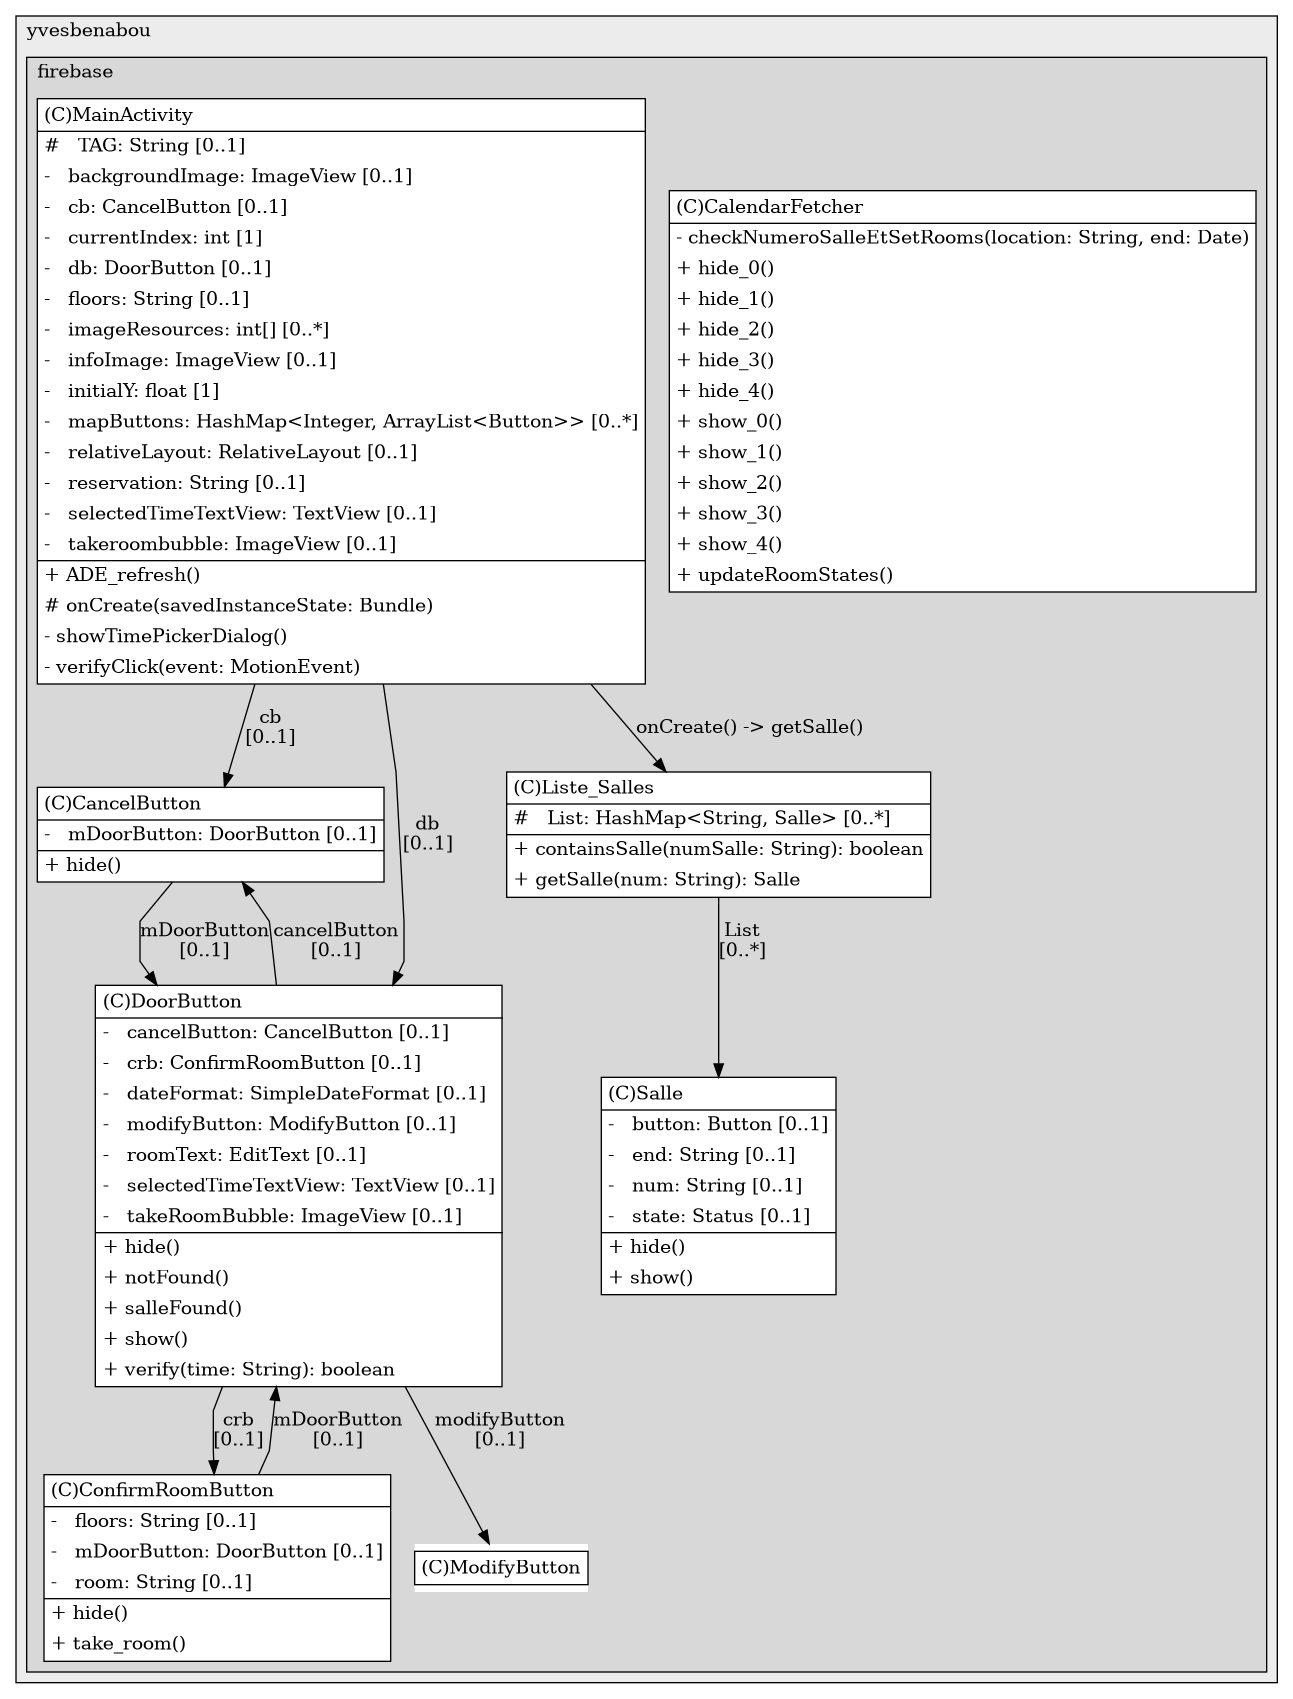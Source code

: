 @startuml

/' diagram meta data start
config=StructureConfiguration;
{
  "projectClassification": {
    "searchMode": "OpenProject", // OpenProject, AllProjects
    "includedProjects": "",
    "pathEndKeywords": "*.impl",
    "isClientPath": "",
    "isClientName": "",
    "isTestPath": "",
    "isTestName": "",
    "isMappingPath": "",
    "isMappingName": "",
    "isDataAccessPath": "",
    "isDataAccessName": "",
    "isDataStructurePath": "",
    "isDataStructureName": "",
    "isInterfaceStructuresPath": "",
    "isInterfaceStructuresName": "",
    "isEntryPointPath": "",
    "isEntryPointName": "",
    "treatFinalFieldsAsMandatory": false
  },
  "graphRestriction": {
    "classPackageExcludeFilter": "",
    "classPackageIncludeFilter": "",
    "classNameExcludeFilter": "",
    "classNameIncludeFilter": "",
    "methodNameExcludeFilter": "",
    "methodNameIncludeFilter": "",
    "removeByInheritance": "", // inheritance/annotation based filtering is done in a second step
    "removeByAnnotation": "",
    "removeByClassPackage": "", // cleanup the graph after inheritance/annotation based filtering is done
    "removeByClassName": "",
    "cutMappings": false,
    "cutEnum": true,
    "cutTests": true,
    "cutClient": true,
    "cutDataAccess": false,
    "cutInterfaceStructures": false,
    "cutDataStructures": false,
    "cutGetterAndSetter": true,
    "cutConstructors": true
  },
  "graphTraversal": {
    "forwardDepth": 6,
    "backwardDepth": 6,
    "classPackageExcludeFilter": "",
    "classPackageIncludeFilter": "",
    "classNameExcludeFilter": "",
    "classNameIncludeFilter": "",
    "methodNameExcludeFilter": "",
    "methodNameIncludeFilter": "",
    "hideMappings": false,
    "hideDataStructures": false,
    "hidePrivateMethods": true,
    "hideInterfaceCalls": true, // indirection: implementation -> interface (is hidden) -> implementation
    "onlyShowApplicationEntryPoints": false, // root node is included
    "useMethodCallsForStructureDiagram": "ForwardOnly" // ForwardOnly, BothDirections, No
  },
  "details": {
    "aggregation": "GroupByClass", // ByClass, GroupByClass, None
    "showClassGenericTypes": true,
    "showMethods": true,
    "showMethodParameterNames": true,
    "showMethodParameterTypes": true,
    "showMethodReturnType": true,
    "showPackageLevels": 2,
    "showDetailedClassStructure": true
  },
  "rootClass": "github.yvesbenabou.firebase.MainActivity",
  "extensionCallbackMethod": "" // qualified.class.name#methodName - signature: public static String method(String)
}
diagram meta data end '/



digraph g {
    rankdir="TB"
    splines=polyline
    

'nodes 
subgraph cluster_366045671 { 
   	label=yvesbenabou
	labeljust=l
	fillcolor="#ececec"
	style=filled
   
   subgraph cluster_172904914 { 
   	label=firebase
	labeljust=l
	fillcolor="#d8d8d8"
	style=filled
   
   CalendarFetcher1185936551[
	label=<<TABLE BORDER="1" CELLBORDER="0" CELLPADDING="4" CELLSPACING="0">
<TR><TD ALIGN="LEFT" >(C)CalendarFetcher</TD></TR>
<HR/>
<TR><TD ALIGN="LEFT" >- checkNumeroSalleEtSetRooms(location: String, end: Date)</TD></TR>
<TR><TD ALIGN="LEFT" >+ hide_0()</TD></TR>
<TR><TD ALIGN="LEFT" >+ hide_1()</TD></TR>
<TR><TD ALIGN="LEFT" >+ hide_2()</TD></TR>
<TR><TD ALIGN="LEFT" >+ hide_3()</TD></TR>
<TR><TD ALIGN="LEFT" >+ hide_4()</TD></TR>
<TR><TD ALIGN="LEFT" >+ show_0()</TD></TR>
<TR><TD ALIGN="LEFT" >+ show_1()</TD></TR>
<TR><TD ALIGN="LEFT" >+ show_2()</TD></TR>
<TR><TD ALIGN="LEFT" >+ show_3()</TD></TR>
<TR><TD ALIGN="LEFT" >+ show_4()</TD></TR>
<TR><TD ALIGN="LEFT" >+ updateRoomStates()</TD></TR>
</TABLE>>
	style=filled
	margin=0
	shape=plaintext
	fillcolor="#FFFFFF"
];

CancelButton1185936551[
	label=<<TABLE BORDER="1" CELLBORDER="0" CELLPADDING="4" CELLSPACING="0">
<TR><TD ALIGN="LEFT" >(C)CancelButton</TD></TR>
<HR/>
<TR><TD ALIGN="LEFT" >-   mDoorButton: DoorButton [0..1]</TD></TR>
<HR/>
<TR><TD ALIGN="LEFT" >+ hide()</TD></TR>
</TABLE>>
	style=filled
	margin=0
	shape=plaintext
	fillcolor="#FFFFFF"
];

ConfirmRoomButton1185936551[
	label=<<TABLE BORDER="1" CELLBORDER="0" CELLPADDING="4" CELLSPACING="0">
<TR><TD ALIGN="LEFT" >(C)ConfirmRoomButton</TD></TR>
<HR/>
<TR><TD ALIGN="LEFT" >-   floors: String [0..1]</TD></TR>
<TR><TD ALIGN="LEFT" >-   mDoorButton: DoorButton [0..1]</TD></TR>
<TR><TD ALIGN="LEFT" >-   room: String [0..1]</TD></TR>
<HR/>
<TR><TD ALIGN="LEFT" >+ hide()</TD></TR>
<TR><TD ALIGN="LEFT" >+ take_room()</TD></TR>
</TABLE>>
	style=filled
	margin=0
	shape=plaintext
	fillcolor="#FFFFFF"
];

DoorButton1185936551[
	label=<<TABLE BORDER="1" CELLBORDER="0" CELLPADDING="4" CELLSPACING="0">
<TR><TD ALIGN="LEFT" >(C)DoorButton</TD></TR>
<HR/>
<TR><TD ALIGN="LEFT" >-   cancelButton: CancelButton [0..1]</TD></TR>
<TR><TD ALIGN="LEFT" >-   crb: ConfirmRoomButton [0..1]</TD></TR>
<TR><TD ALIGN="LEFT" >-   dateFormat: SimpleDateFormat [0..1]</TD></TR>
<TR><TD ALIGN="LEFT" >-   modifyButton: ModifyButton [0..1]</TD></TR>
<TR><TD ALIGN="LEFT" >-   roomText: EditText [0..1]</TD></TR>
<TR><TD ALIGN="LEFT" >-   selectedTimeTextView: TextView [0..1]</TD></TR>
<TR><TD ALIGN="LEFT" >-   takeRoomBubble: ImageView [0..1]</TD></TR>
<HR/>
<TR><TD ALIGN="LEFT" >+ hide()</TD></TR>
<TR><TD ALIGN="LEFT" >+ notFound()</TD></TR>
<TR><TD ALIGN="LEFT" >+ salleFound()</TD></TR>
<TR><TD ALIGN="LEFT" >+ show()</TD></TR>
<TR><TD ALIGN="LEFT" >+ verify(time: String): boolean</TD></TR>
</TABLE>>
	style=filled
	margin=0
	shape=plaintext
	fillcolor="#FFFFFF"
];

Liste_Salles365166717[
	label=<<TABLE BORDER="1" CELLBORDER="0" CELLPADDING="4" CELLSPACING="0">
<TR><TD ALIGN="LEFT" >(C)Liste_Salles</TD></TR>
<HR/>
<TR><TD ALIGN="LEFT" >#   List: HashMap&lt;String, Salle&gt; [0..*]</TD></TR>
<HR/>
<TR><TD ALIGN="LEFT" >+ containsSalle(numSalle: String): boolean</TD></TR>
<TR><TD ALIGN="LEFT" >+ getSalle(num: String): Salle</TD></TR>
</TABLE>>
	style=filled
	margin=0
	shape=plaintext
	fillcolor="#FFFFFF"
];

MainActivity1185936551[
	label=<<TABLE BORDER="1" CELLBORDER="0" CELLPADDING="4" CELLSPACING="0">
<TR><TD ALIGN="LEFT" >(C)MainActivity</TD></TR>
<HR/>
<TR><TD ALIGN="LEFT" >#   TAG: String [0..1]</TD></TR>
<TR><TD ALIGN="LEFT" >-   backgroundImage: ImageView [0..1]</TD></TR>
<TR><TD ALIGN="LEFT" >-   cb: CancelButton [0..1]</TD></TR>
<TR><TD ALIGN="LEFT" >-   currentIndex: int [1]</TD></TR>
<TR><TD ALIGN="LEFT" >-   db: DoorButton [0..1]</TD></TR>
<TR><TD ALIGN="LEFT" >-   floors: String [0..1]</TD></TR>
<TR><TD ALIGN="LEFT" >-   imageResources: int[] [0..*]</TD></TR>
<TR><TD ALIGN="LEFT" >-   infoImage: ImageView [0..1]</TD></TR>
<TR><TD ALIGN="LEFT" >-   initialY: float [1]</TD></TR>
<TR><TD ALIGN="LEFT" >-   mapButtons: HashMap&lt;Integer, ArrayList&lt;Button&gt;&gt; [0..*]</TD></TR>
<TR><TD ALIGN="LEFT" >-   relativeLayout: RelativeLayout [0..1]</TD></TR>
<TR><TD ALIGN="LEFT" >-   reservation: String [0..1]</TD></TR>
<TR><TD ALIGN="LEFT" >-   selectedTimeTextView: TextView [0..1]</TD></TR>
<TR><TD ALIGN="LEFT" >-   takeroombubble: ImageView [0..1]</TD></TR>
<HR/>
<TR><TD ALIGN="LEFT" >+ ADE_refresh()</TD></TR>
<TR><TD ALIGN="LEFT" ># onCreate(savedInstanceState: Bundle)</TD></TR>
<TR><TD ALIGN="LEFT" >- showTimePickerDialog()</TD></TR>
<TR><TD ALIGN="LEFT" >- verifyClick(event: MotionEvent)</TD></TR>
</TABLE>>
	style=filled
	margin=0
	shape=plaintext
	fillcolor="#FFFFFF"
];

ModifyButton1185936551[
	label=<<TABLE BORDER="1" CELLBORDER="0" CELLPADDING="4" CELLSPACING="0">
<TR><TD ALIGN="LEFT" >(C)ModifyButton</TD></TR>
</TABLE>>
	style=filled
	margin=0
	shape=plaintext
	fillcolor="#FFFFFF"
];

Salle1185936551[
	label=<<TABLE BORDER="1" CELLBORDER="0" CELLPADDING="4" CELLSPACING="0">
<TR><TD ALIGN="LEFT" >(C)Salle</TD></TR>
<HR/>
<TR><TD ALIGN="LEFT" >-   button: Button [0..1]</TD></TR>
<TR><TD ALIGN="LEFT" >-   end: String [0..1]</TD></TR>
<TR><TD ALIGN="LEFT" >-   num: String [0..1]</TD></TR>
<TR><TD ALIGN="LEFT" >-   state: Status [0..1]</TD></TR>
<HR/>
<TR><TD ALIGN="LEFT" >+ hide()</TD></TR>
<TR><TD ALIGN="LEFT" >+ show()</TD></TR>
</TABLE>>
	style=filled
	margin=0
	shape=plaintext
	fillcolor="#FFFFFF"
];
} 
} 

'edges    
CancelButton1185936551 -> DoorButton1185936551[label="mDoorButton
[0..1]"];
ConfirmRoomButton1185936551 -> DoorButton1185936551[label="mDoorButton
[0..1]"];
DoorButton1185936551 -> CancelButton1185936551[label="cancelButton
[0..1]"];
DoorButton1185936551 -> ConfirmRoomButton1185936551[label="crb
[0..1]"];
DoorButton1185936551 -> ModifyButton1185936551[label="modifyButton
[0..1]"];
Liste_Salles365166717 -> Salle1185936551[label="List
[0..*]"];
MainActivity1185936551 -> CancelButton1185936551[label="cb
[0..1]"];
MainActivity1185936551 -> DoorButton1185936551[label="db
[0..1]"];
MainActivity1185936551 -> Liste_Salles365166717[label="onCreate() -> getSalle()"];
    
}
@enduml